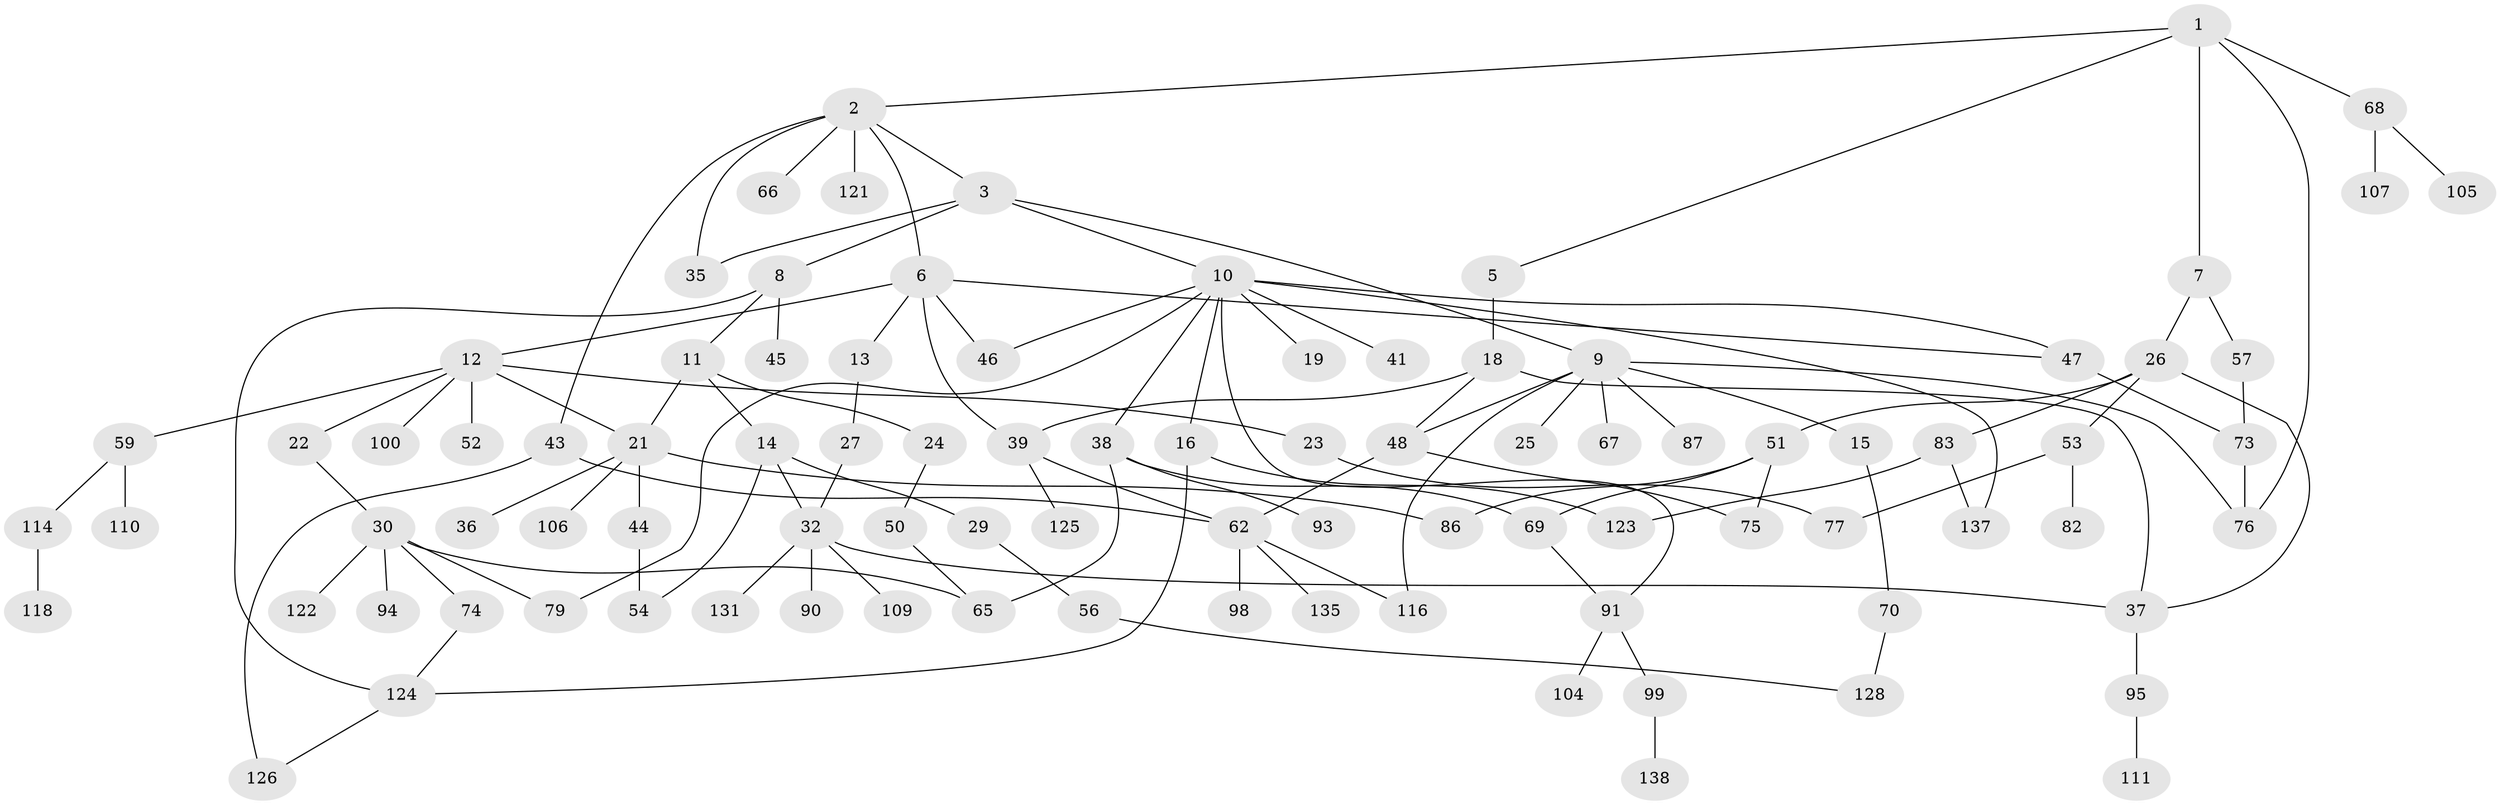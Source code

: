 // original degree distribution, {6: 0.02877697841726619, 5: 0.03597122302158273, 2: 0.302158273381295, 3: 0.2446043165467626, 4: 0.07913669064748201, 9: 0.014388489208633094, 1: 0.2949640287769784}
// Generated by graph-tools (version 1.1) at 2025/41/03/06/25 10:41:28]
// undirected, 93 vertices, 122 edges
graph export_dot {
graph [start="1"]
  node [color=gray90,style=filled];
  1 [super="+31"];
  2 [super="+40"];
  3 [super="+4"];
  5;
  6 [super="+28"];
  7;
  8 [super="+84"];
  9 [super="+71"];
  10 [super="+61"];
  11 [super="+17"];
  12 [super="+20"];
  13;
  14;
  15 [super="+120"];
  16 [super="+115"];
  18 [super="+34"];
  19;
  21 [super="+49"];
  22;
  23 [super="+108"];
  24 [super="+60"];
  25;
  26 [super="+78"];
  27 [super="+134"];
  29 [super="+42"];
  30 [super="+64"];
  32 [super="+33"];
  35;
  36;
  37 [super="+81"];
  38;
  39 [super="+119"];
  41;
  43;
  44;
  45 [super="+92"];
  46;
  47;
  48 [super="+89"];
  50;
  51 [super="+63"];
  52 [super="+80"];
  53 [super="+58"];
  54 [super="+55"];
  56 [super="+102"];
  57 [super="+88"];
  59 [super="+85"];
  62 [super="+129"];
  65 [super="+127"];
  66 [super="+130"];
  67;
  68;
  69 [super="+97"];
  70 [super="+72"];
  73 [super="+103"];
  74;
  75;
  76 [super="+112"];
  77 [super="+113"];
  79 [super="+96"];
  82;
  83 [super="+136"];
  86;
  87;
  90;
  91 [super="+101"];
  93;
  94;
  95;
  98;
  99;
  100;
  104;
  105;
  106;
  107;
  109;
  110 [super="+139"];
  111;
  114 [super="+117"];
  116 [super="+132"];
  118;
  121;
  122;
  123;
  124 [super="+133"];
  125;
  126;
  128;
  131;
  135;
  137;
  138;
  1 -- 2;
  1 -- 5;
  1 -- 7;
  1 -- 68;
  1 -- 76;
  2 -- 3;
  2 -- 6;
  2 -- 43;
  2 -- 66;
  2 -- 121;
  2 -- 35;
  3 -- 8;
  3 -- 9;
  3 -- 35;
  3 -- 10;
  5 -- 18 [weight=2];
  6 -- 12;
  6 -- 13;
  6 -- 39;
  6 -- 46;
  6 -- 47;
  7 -- 26;
  7 -- 57;
  8 -- 11;
  8 -- 45;
  8 -- 124;
  9 -- 15;
  9 -- 25;
  9 -- 48;
  9 -- 67;
  9 -- 76;
  9 -- 87;
  9 -- 116;
  10 -- 16;
  10 -- 19;
  10 -- 38;
  10 -- 41;
  10 -- 46;
  10 -- 79;
  10 -- 91;
  10 -- 137;
  10 -- 47;
  11 -- 14;
  11 -- 21;
  11 -- 24;
  12 -- 22;
  12 -- 100;
  12 -- 52;
  12 -- 23;
  12 -- 59;
  12 -- 21;
  13 -- 27;
  14 -- 29;
  14 -- 32;
  14 -- 54;
  15 -- 70;
  16 -- 124;
  16 -- 123;
  18 -- 37;
  18 -- 39;
  18 -- 48;
  21 -- 36;
  21 -- 44;
  21 -- 86;
  21 -- 106;
  22 -- 30;
  23 -- 77;
  24 -- 50;
  26 -- 51;
  26 -- 53;
  26 -- 83;
  26 -- 37;
  27 -- 32;
  29 -- 56;
  30 -- 74;
  30 -- 79;
  30 -- 94;
  30 -- 65;
  30 -- 122;
  32 -- 90;
  32 -- 131;
  32 -- 37;
  32 -- 109;
  37 -- 95;
  38 -- 93;
  38 -- 65;
  38 -- 69;
  39 -- 62;
  39 -- 125;
  43 -- 62;
  43 -- 126;
  44 -- 54;
  47 -- 73;
  48 -- 75;
  48 -- 62;
  50 -- 65;
  51 -- 69;
  51 -- 75;
  51 -- 86;
  53 -- 82;
  53 -- 77;
  56 -- 128;
  57 -- 73;
  59 -- 114;
  59 -- 110;
  62 -- 98;
  62 -- 135;
  62 -- 116;
  68 -- 105;
  68 -- 107;
  69 -- 91;
  70 -- 128;
  73 -- 76;
  74 -- 124;
  83 -- 123;
  83 -- 137;
  91 -- 99;
  91 -- 104;
  95 -- 111;
  99 -- 138;
  114 -- 118;
  124 -- 126;
}

